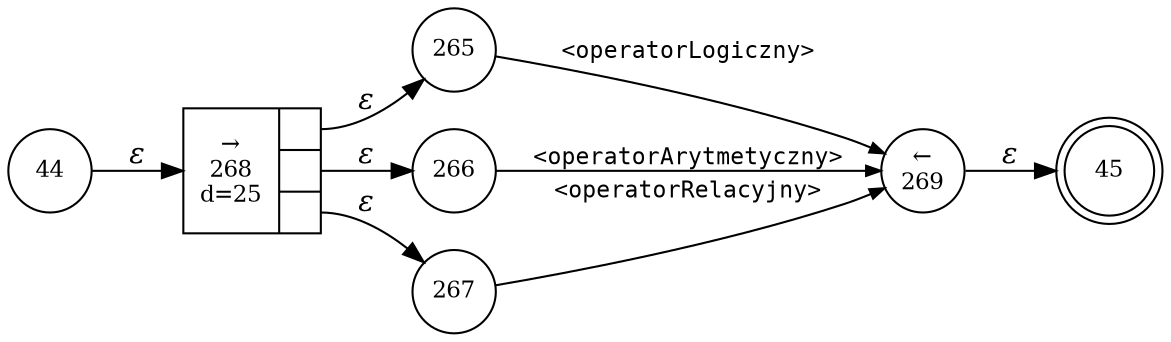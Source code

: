 digraph ATN {
rankdir=LR;
s45[fontsize=11, label="45", shape=doublecircle, fixedsize=true, width=.6];
s265[fontsize=11,label="265", shape=circle, fixedsize=true, width=.55, peripheries=1];
s266[fontsize=11,label="266", shape=circle, fixedsize=true, width=.55, peripheries=1];
s267[fontsize=11,label="267", shape=circle, fixedsize=true, width=.55, peripheries=1];
s44[fontsize=11,label="44", shape=circle, fixedsize=true, width=.55, peripheries=1];
s268[fontsize=11,label="{&rarr;\n268\nd=25|{<p0>|<p1>|<p2>}}", shape=record, fixedsize=false, peripheries=1];
s269[fontsize=11,label="&larr;\n269", shape=circle, fixedsize=true, width=.55, peripheries=1];
s44 -> s268 [fontname="Times-Italic", label="&epsilon;"];
s268:p0 -> s265 [fontname="Times-Italic", label="&epsilon;"];
s268:p1 -> s266 [fontname="Times-Italic", label="&epsilon;"];
s268:p2 -> s267 [fontname="Times-Italic", label="&epsilon;"];
s265 -> s269 [fontsize=11, fontname="Courier", arrowsize=.7, label = "<operatorLogiczny>", arrowhead = normal];
s266 -> s269 [fontsize=11, fontname="Courier", arrowsize=.7, label = "<operatorArytmetyczny>", arrowhead = normal];
s267 -> s269 [fontsize=11, fontname="Courier", arrowsize=.7, label = "<operatorRelacyjny>", arrowhead = normal];
s269 -> s45 [fontname="Times-Italic", label="&epsilon;"];
}